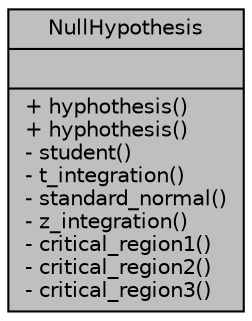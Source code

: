 digraph "NullHypothesis"
{
  edge [fontname="Helvetica",fontsize="10",labelfontname="Helvetica",labelfontsize="10"];
  node [fontname="Helvetica",fontsize="10",shape=record];
  Node1 [label="{NullHypothesis\n||+ hyphothesis()\l+ hyphothesis()\l- student()\l- t_integration()\l- standard_normal()\l- z_integration()\l- critical_region1()\l- critical_region2()\l- critical_region3()\l}",height=0.2,width=0.4,color="black", fillcolor="grey75", style="filled", fontcolor="black"];
}
